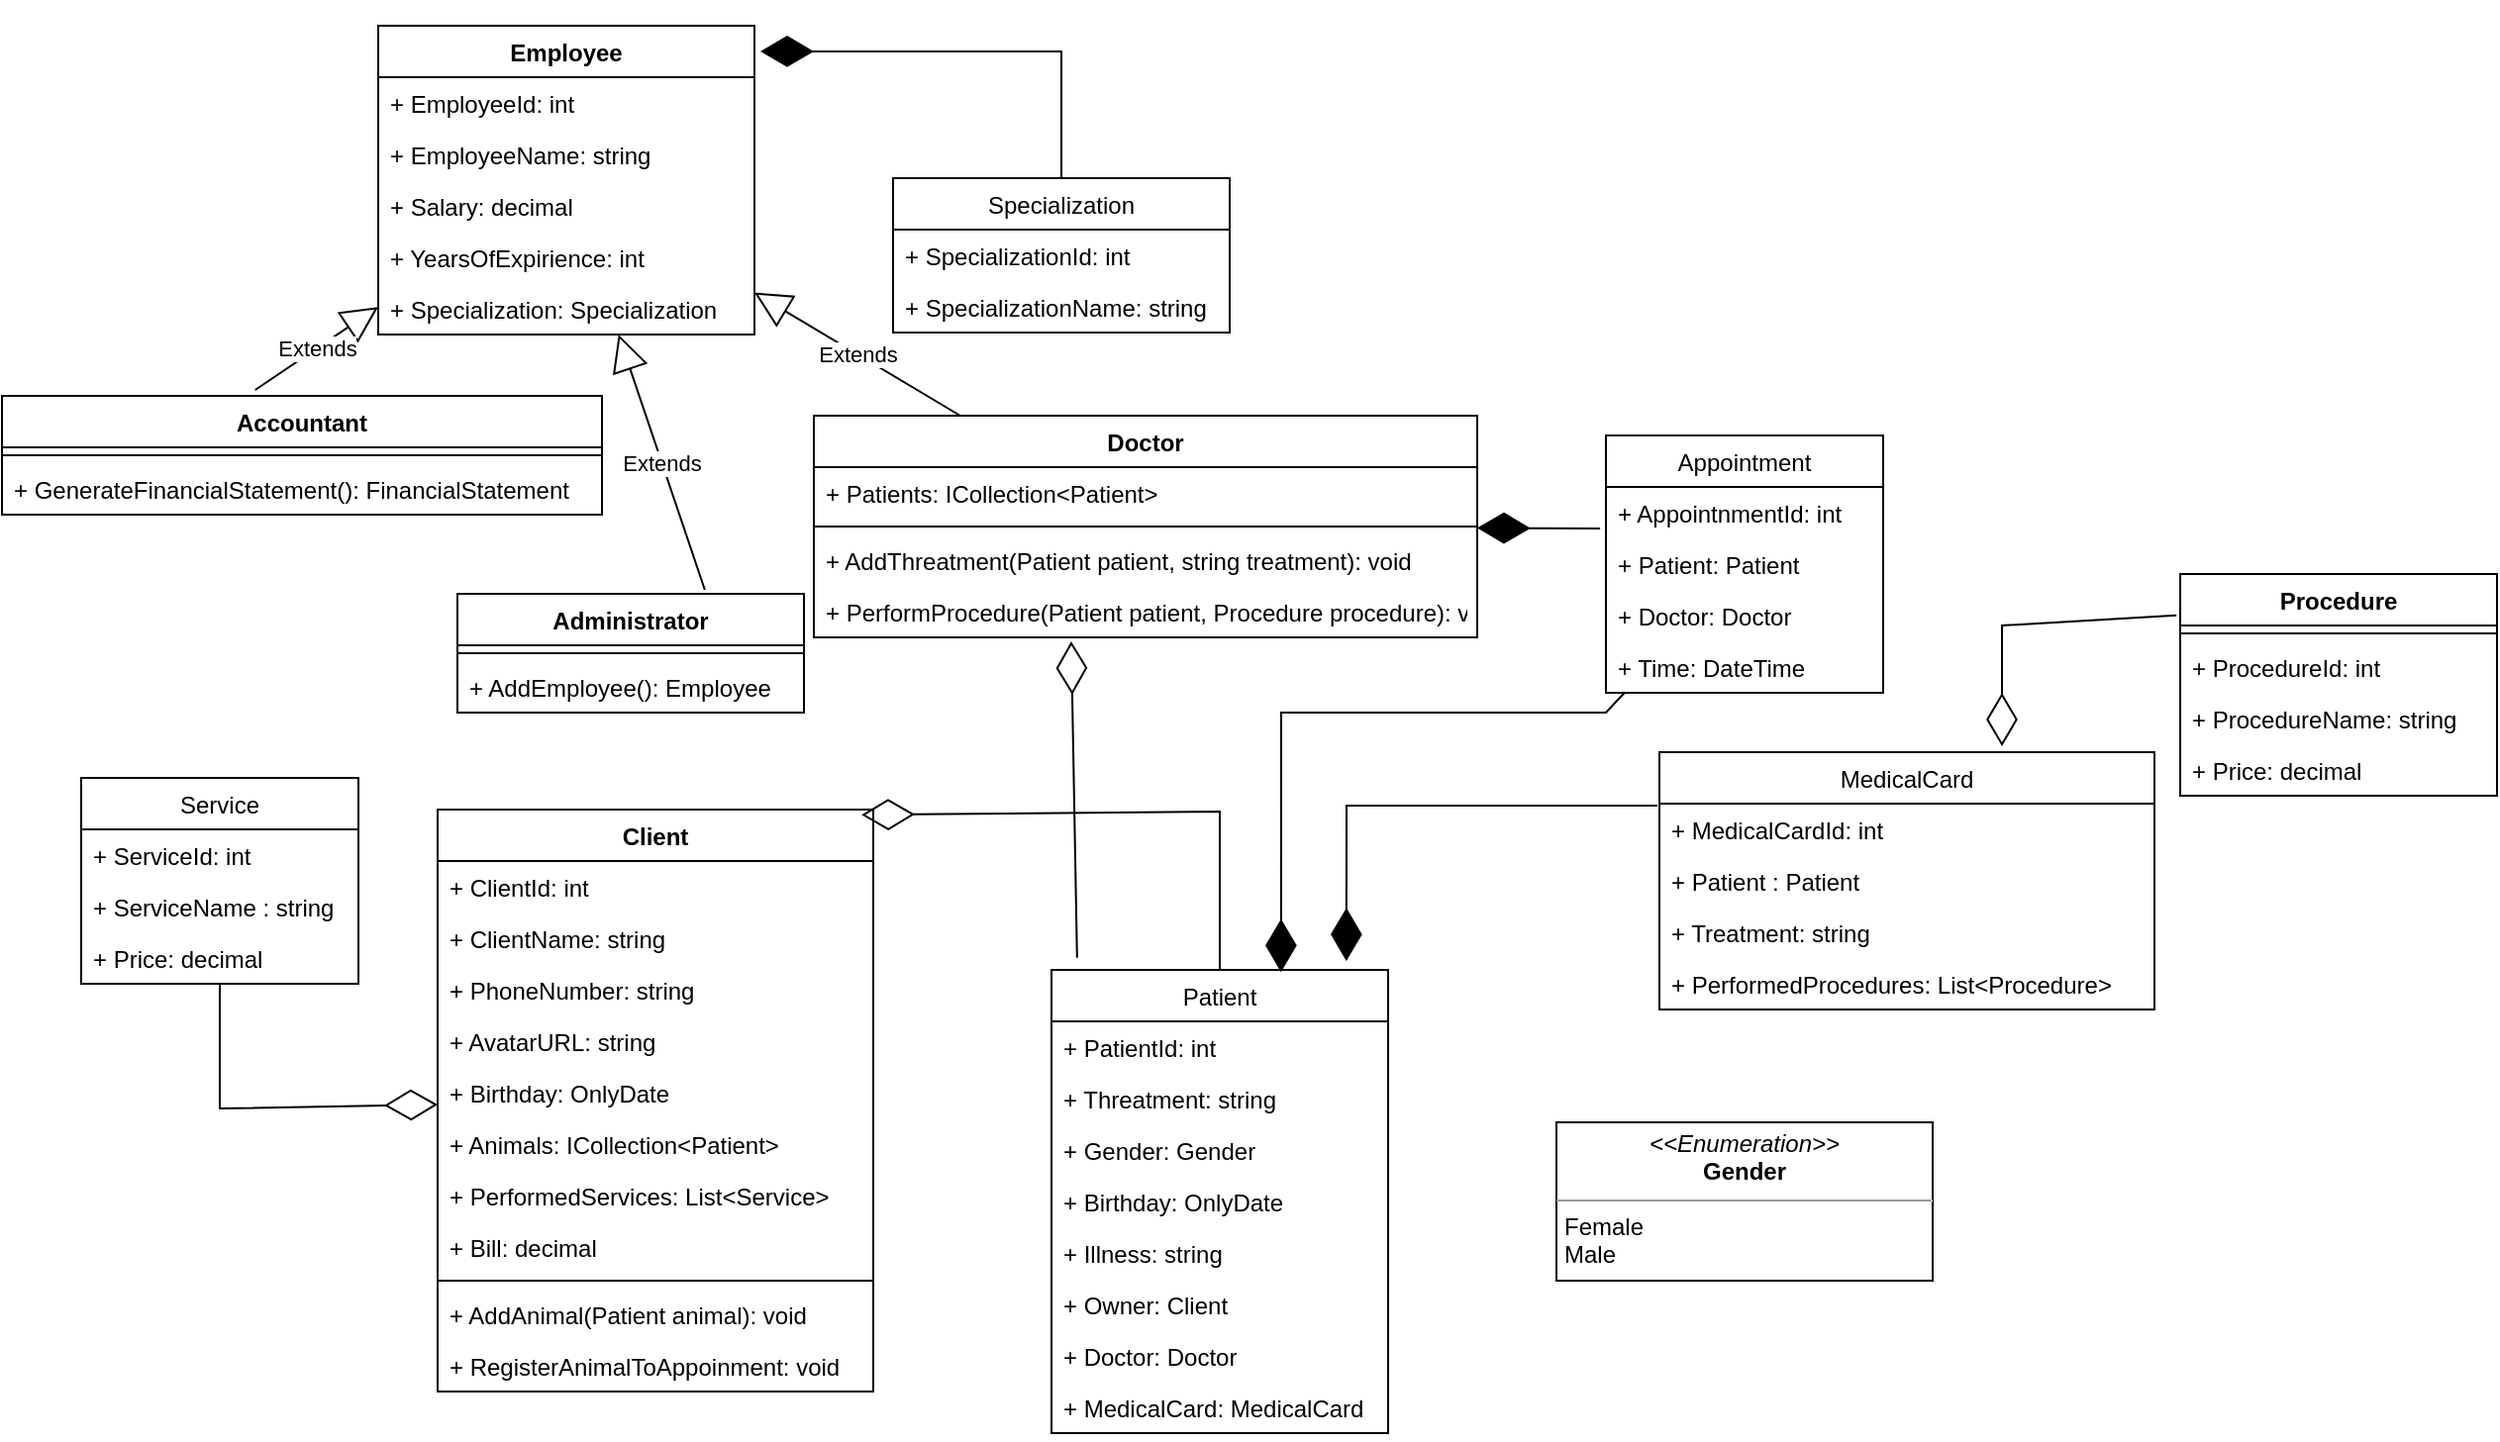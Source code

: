 <mxfile version="17.5.0" type="github">
  <diagram id="C5RBs43oDa-KdzZeNtuy" name="Page-1">
    <mxGraphModel dx="700" dy="750" grid="1" gridSize="10" guides="1" tooltips="1" connect="1" arrows="1" fold="1" page="1" pageScale="1" pageWidth="827" pageHeight="1169" math="0" shadow="0">
      <root>
        <mxCell id="WIyWlLk6GJQsqaUBKTNV-0" />
        <mxCell id="WIyWlLk6GJQsqaUBKTNV-1" parent="WIyWlLk6GJQsqaUBKTNV-0" />
        <mxCell id="lm8ge1VHDItHmB9mY-PY-0" value="Client&#xa;" style="swimlane;fontStyle=1;align=center;verticalAlign=top;childLayout=stackLayout;horizontal=1;startSize=26;horizontalStack=0;resizeParent=1;resizeParentMax=0;resizeLast=0;collapsible=1;marginBottom=0;" parent="WIyWlLk6GJQsqaUBKTNV-1" vertex="1">
          <mxGeometry x="220" y="409" width="220" height="294" as="geometry" />
        </mxCell>
        <mxCell id="lm8ge1VHDItHmB9mY-PY-1" value="+ ClientId: int" style="text;strokeColor=none;fillColor=none;align=left;verticalAlign=top;spacingLeft=4;spacingRight=4;overflow=hidden;rotatable=0;points=[[0,0.5],[1,0.5]];portConstraint=eastwest;" parent="lm8ge1VHDItHmB9mY-PY-0" vertex="1">
          <mxGeometry y="26" width="220" height="26" as="geometry" />
        </mxCell>
        <mxCell id="lm8ge1VHDItHmB9mY-PY-4" value="+ ClientName: string" style="text;strokeColor=none;fillColor=none;align=left;verticalAlign=top;spacingLeft=4;spacingRight=4;overflow=hidden;rotatable=0;points=[[0,0.5],[1,0.5]];portConstraint=eastwest;" parent="lm8ge1VHDItHmB9mY-PY-0" vertex="1">
          <mxGeometry y="52" width="220" height="26" as="geometry" />
        </mxCell>
        <mxCell id="lm8ge1VHDItHmB9mY-PY-6" value="+ PhoneNumber: string" style="text;strokeColor=none;fillColor=none;align=left;verticalAlign=top;spacingLeft=4;spacingRight=4;overflow=hidden;rotatable=0;points=[[0,0.5],[1,0.5]];portConstraint=eastwest;" parent="lm8ge1VHDItHmB9mY-PY-0" vertex="1">
          <mxGeometry y="78" width="220" height="26" as="geometry" />
        </mxCell>
        <mxCell id="nz0zVKKxODUwg2-x6Mbj-21" value="+ AvatarURL: string" style="text;strokeColor=none;fillColor=none;align=left;verticalAlign=top;spacingLeft=4;spacingRight=4;overflow=hidden;rotatable=0;points=[[0,0.5],[1,0.5]];portConstraint=eastwest;" parent="lm8ge1VHDItHmB9mY-PY-0" vertex="1">
          <mxGeometry y="104" width="220" height="26" as="geometry" />
        </mxCell>
        <mxCell id="nz0zVKKxODUwg2-x6Mbj-22" value="+ Birthday: OnlyDate" style="text;strokeColor=none;fillColor=none;align=left;verticalAlign=top;spacingLeft=4;spacingRight=4;overflow=hidden;rotatable=0;points=[[0,0.5],[1,0.5]];portConstraint=eastwest;" parent="lm8ge1VHDItHmB9mY-PY-0" vertex="1">
          <mxGeometry y="130" width="220" height="26" as="geometry" />
        </mxCell>
        <mxCell id="lm8ge1VHDItHmB9mY-PY-7" value="+ Animals: ICollection&lt;Patient&gt;" style="text;strokeColor=none;fillColor=none;align=left;verticalAlign=top;spacingLeft=4;spacingRight=4;overflow=hidden;rotatable=0;points=[[0,0.5],[1,0.5]];portConstraint=eastwest;" parent="lm8ge1VHDItHmB9mY-PY-0" vertex="1">
          <mxGeometry y="156" width="220" height="26" as="geometry" />
        </mxCell>
        <mxCell id="nz0zVKKxODUwg2-x6Mbj-25" value="+ PerformedServices: List&lt;Service&gt;" style="text;strokeColor=none;fillColor=none;align=left;verticalAlign=top;spacingLeft=4;spacingRight=4;overflow=hidden;rotatable=0;points=[[0,0.5],[1,0.5]];portConstraint=eastwest;" parent="lm8ge1VHDItHmB9mY-PY-0" vertex="1">
          <mxGeometry y="182" width="220" height="26" as="geometry" />
        </mxCell>
        <mxCell id="lm8ge1VHDItHmB9mY-PY-5" value="+ Bill: decimal" style="text;strokeColor=none;fillColor=none;align=left;verticalAlign=top;spacingLeft=4;spacingRight=4;overflow=hidden;rotatable=0;points=[[0,0.5],[1,0.5]];portConstraint=eastwest;" parent="lm8ge1VHDItHmB9mY-PY-0" vertex="1">
          <mxGeometry y="208" width="220" height="26" as="geometry" />
        </mxCell>
        <mxCell id="lm8ge1VHDItHmB9mY-PY-2" value="" style="line;strokeWidth=1;fillColor=none;align=left;verticalAlign=middle;spacingTop=-1;spacingLeft=3;spacingRight=3;rotatable=0;labelPosition=right;points=[];portConstraint=eastwest;" parent="lm8ge1VHDItHmB9mY-PY-0" vertex="1">
          <mxGeometry y="234" width="220" height="8" as="geometry" />
        </mxCell>
        <mxCell id="lm8ge1VHDItHmB9mY-PY-3" value="+ AddAnimal(Patient animal): void" style="text;strokeColor=none;fillColor=none;align=left;verticalAlign=top;spacingLeft=4;spacingRight=4;overflow=hidden;rotatable=0;points=[[0,0.5],[1,0.5]];portConstraint=eastwest;" parent="lm8ge1VHDItHmB9mY-PY-0" vertex="1">
          <mxGeometry y="242" width="220" height="26" as="geometry" />
        </mxCell>
        <mxCell id="lm8ge1VHDItHmB9mY-PY-18" value="+ RegisterAnimalToAppoinment: void&#xa;" style="text;strokeColor=none;fillColor=none;align=left;verticalAlign=top;spacingLeft=4;spacingRight=4;overflow=hidden;rotatable=0;points=[[0,0.5],[1,0.5]];portConstraint=eastwest;" parent="lm8ge1VHDItHmB9mY-PY-0" vertex="1">
          <mxGeometry y="268" width="220" height="26" as="geometry" />
        </mxCell>
        <mxCell id="lm8ge1VHDItHmB9mY-PY-19" value="Patient" style="swimlane;fontStyle=0;childLayout=stackLayout;horizontal=1;startSize=26;fillColor=none;horizontalStack=0;resizeParent=1;resizeParentMax=0;resizeLast=0;collapsible=1;marginBottom=0;" parent="WIyWlLk6GJQsqaUBKTNV-1" vertex="1">
          <mxGeometry x="530" y="490" width="170" height="234" as="geometry" />
        </mxCell>
        <mxCell id="lm8ge1VHDItHmB9mY-PY-20" value="+ PatientId: int" style="text;strokeColor=none;fillColor=none;align=left;verticalAlign=top;spacingLeft=4;spacingRight=4;overflow=hidden;rotatable=0;points=[[0,0.5],[1,0.5]];portConstraint=eastwest;" parent="lm8ge1VHDItHmB9mY-PY-19" vertex="1">
          <mxGeometry y="26" width="170" height="26" as="geometry" />
        </mxCell>
        <mxCell id="lm8ge1VHDItHmB9mY-PY-21" value="+ Threatment: string" style="text;strokeColor=none;fillColor=none;align=left;verticalAlign=top;spacingLeft=4;spacingRight=4;overflow=hidden;rotatable=0;points=[[0,0.5],[1,0.5]];portConstraint=eastwest;" parent="lm8ge1VHDItHmB9mY-PY-19" vertex="1">
          <mxGeometry y="52" width="170" height="26" as="geometry" />
        </mxCell>
        <mxCell id="nz0zVKKxODUwg2-x6Mbj-13" value="+ Gender: Gender" style="text;strokeColor=none;fillColor=none;align=left;verticalAlign=top;spacingLeft=4;spacingRight=4;overflow=hidden;rotatable=0;points=[[0,0.5],[1,0.5]];portConstraint=eastwest;" parent="lm8ge1VHDItHmB9mY-PY-19" vertex="1">
          <mxGeometry y="78" width="170" height="26" as="geometry" />
        </mxCell>
        <mxCell id="nz0zVKKxODUwg2-x6Mbj-24" value="+ Birthday: OnlyDate" style="text;strokeColor=none;fillColor=none;align=left;verticalAlign=top;spacingLeft=4;spacingRight=4;overflow=hidden;rotatable=0;points=[[0,0.5],[1,0.5]];portConstraint=eastwest;" parent="lm8ge1VHDItHmB9mY-PY-19" vertex="1">
          <mxGeometry y="104" width="170" height="26" as="geometry" />
        </mxCell>
        <mxCell id="nz0zVKKxODUwg2-x6Mbj-12" value="+ Illness: string" style="text;strokeColor=none;fillColor=none;align=left;verticalAlign=top;spacingLeft=4;spacingRight=4;overflow=hidden;rotatable=0;points=[[0,0.5],[1,0.5]];portConstraint=eastwest;" parent="lm8ge1VHDItHmB9mY-PY-19" vertex="1">
          <mxGeometry y="130" width="170" height="26" as="geometry" />
        </mxCell>
        <mxCell id="lm8ge1VHDItHmB9mY-PY-22" value="+ Owner: Client" style="text;strokeColor=none;fillColor=none;align=left;verticalAlign=top;spacingLeft=4;spacingRight=4;overflow=hidden;rotatable=0;points=[[0,0.5],[1,0.5]];portConstraint=eastwest;" parent="lm8ge1VHDItHmB9mY-PY-19" vertex="1">
          <mxGeometry y="156" width="170" height="26" as="geometry" />
        </mxCell>
        <mxCell id="lm8ge1VHDItHmB9mY-PY-23" value="+ Doctor: Doctor" style="text;strokeColor=none;fillColor=none;align=left;verticalAlign=top;spacingLeft=4;spacingRight=4;overflow=hidden;rotatable=0;points=[[0,0.5],[1,0.5]];portConstraint=eastwest;" parent="lm8ge1VHDItHmB9mY-PY-19" vertex="1">
          <mxGeometry y="182" width="170" height="26" as="geometry" />
        </mxCell>
        <mxCell id="lm8ge1VHDItHmB9mY-PY-24" value="+ MedicalCard: MedicalCard" style="text;strokeColor=none;fillColor=none;align=left;verticalAlign=top;spacingLeft=4;spacingRight=4;overflow=hidden;rotatable=0;points=[[0,0.5],[1,0.5]];portConstraint=eastwest;" parent="lm8ge1VHDItHmB9mY-PY-19" vertex="1">
          <mxGeometry y="208" width="170" height="26" as="geometry" />
        </mxCell>
        <mxCell id="lm8ge1VHDItHmB9mY-PY-44" value="Specialization" style="swimlane;fontStyle=0;childLayout=stackLayout;horizontal=1;startSize=26;fillColor=none;horizontalStack=0;resizeParent=1;resizeParentMax=0;resizeLast=0;collapsible=1;marginBottom=0;" parent="WIyWlLk6GJQsqaUBKTNV-1" vertex="1">
          <mxGeometry x="450" y="90" width="170" height="78" as="geometry" />
        </mxCell>
        <mxCell id="lm8ge1VHDItHmB9mY-PY-45" value="+ SpecializationId: int" style="text;strokeColor=none;fillColor=none;align=left;verticalAlign=top;spacingLeft=4;spacingRight=4;overflow=hidden;rotatable=0;points=[[0,0.5],[1,0.5]];portConstraint=eastwest;" parent="lm8ge1VHDItHmB9mY-PY-44" vertex="1">
          <mxGeometry y="26" width="170" height="26" as="geometry" />
        </mxCell>
        <mxCell id="lm8ge1VHDItHmB9mY-PY-46" value="+ SpecializationName: string" style="text;strokeColor=none;fillColor=none;align=left;verticalAlign=top;spacingLeft=4;spacingRight=4;overflow=hidden;rotatable=0;points=[[0,0.5],[1,0.5]];portConstraint=eastwest;" parent="lm8ge1VHDItHmB9mY-PY-44" vertex="1">
          <mxGeometry y="52" width="170" height="26" as="geometry" />
        </mxCell>
        <mxCell id="9VfEkPqJUFkBzNfXaQKj-8" value="Employee" style="swimlane;fontStyle=1;align=center;verticalAlign=top;childLayout=stackLayout;horizontal=1;startSize=26;horizontalStack=0;resizeParent=1;resizeParentMax=0;resizeLast=0;collapsible=1;marginBottom=0;" parent="WIyWlLk6GJQsqaUBKTNV-1" vertex="1">
          <mxGeometry x="190" y="13" width="190" height="156" as="geometry" />
        </mxCell>
        <mxCell id="9VfEkPqJUFkBzNfXaQKj-9" value="+ EmployeeId: int" style="text;strokeColor=none;fillColor=none;align=left;verticalAlign=top;spacingLeft=4;spacingRight=4;overflow=hidden;rotatable=0;points=[[0,0.5],[1,0.5]];portConstraint=eastwest;" parent="9VfEkPqJUFkBzNfXaQKj-8" vertex="1">
          <mxGeometry y="26" width="190" height="26" as="geometry" />
        </mxCell>
        <mxCell id="9VfEkPqJUFkBzNfXaQKj-6" value="+ EmployeeName: string" style="text;strokeColor=none;fillColor=none;align=left;verticalAlign=top;spacingLeft=4;spacingRight=4;overflow=hidden;rotatable=0;points=[[0,0.5],[1,0.5]];portConstraint=eastwest;" parent="9VfEkPqJUFkBzNfXaQKj-8" vertex="1">
          <mxGeometry y="52" width="190" height="26" as="geometry" />
        </mxCell>
        <mxCell id="9VfEkPqJUFkBzNfXaQKj-7" value="+ Salary: decimal" style="text;strokeColor=none;fillColor=none;align=left;verticalAlign=top;spacingLeft=4;spacingRight=4;overflow=hidden;rotatable=0;points=[[0,0.5],[1,0.5]];portConstraint=eastwest;" parent="9VfEkPqJUFkBzNfXaQKj-8" vertex="1">
          <mxGeometry y="78" width="190" height="26" as="geometry" />
        </mxCell>
        <mxCell id="9VfEkPqJUFkBzNfXaQKj-5" value="+ YearsOfExpirience: int" style="text;strokeColor=none;fillColor=none;align=left;verticalAlign=top;spacingLeft=4;spacingRight=4;overflow=hidden;rotatable=0;points=[[0,0.5],[1,0.5]];portConstraint=eastwest;" parent="9VfEkPqJUFkBzNfXaQKj-8" vertex="1">
          <mxGeometry y="104" width="190" height="26" as="geometry" />
        </mxCell>
        <mxCell id="9VfEkPqJUFkBzNfXaQKj-4" value="+ Specialization: Specialization" style="text;strokeColor=none;fillColor=none;align=left;verticalAlign=top;spacingLeft=4;spacingRight=4;overflow=hidden;rotatable=0;points=[[0,0.5],[1,0.5]];portConstraint=eastwest;" parent="9VfEkPqJUFkBzNfXaQKj-8" vertex="1">
          <mxGeometry y="130" width="190" height="26" as="geometry" />
        </mxCell>
        <mxCell id="9VfEkPqJUFkBzNfXaQKj-20" value="Doctor" style="swimlane;fontStyle=1;align=center;verticalAlign=top;childLayout=stackLayout;horizontal=1;startSize=26;horizontalStack=0;resizeParent=1;resizeParentMax=0;resizeLast=0;collapsible=1;marginBottom=0;" parent="WIyWlLk6GJQsqaUBKTNV-1" vertex="1">
          <mxGeometry x="410" y="210" width="335" height="112" as="geometry" />
        </mxCell>
        <mxCell id="9VfEkPqJUFkBzNfXaQKj-21" value="+ Patients: ICollection&lt;Patient&gt;" style="text;strokeColor=none;fillColor=none;align=left;verticalAlign=top;spacingLeft=4;spacingRight=4;overflow=hidden;rotatable=0;points=[[0,0.5],[1,0.5]];portConstraint=eastwest;" parent="9VfEkPqJUFkBzNfXaQKj-20" vertex="1">
          <mxGeometry y="26" width="335" height="26" as="geometry" />
        </mxCell>
        <mxCell id="9VfEkPqJUFkBzNfXaQKj-22" value="" style="line;strokeWidth=1;fillColor=none;align=left;verticalAlign=middle;spacingTop=-1;spacingLeft=3;spacingRight=3;rotatable=0;labelPosition=right;points=[];portConstraint=eastwest;" parent="9VfEkPqJUFkBzNfXaQKj-20" vertex="1">
          <mxGeometry y="52" width="335" height="8" as="geometry" />
        </mxCell>
        <mxCell id="9VfEkPqJUFkBzNfXaQKj-23" value="+ AddThreatment(Patient patient, string treatment): void" style="text;strokeColor=none;fillColor=none;align=left;verticalAlign=top;spacingLeft=4;spacingRight=4;overflow=hidden;rotatable=0;points=[[0,0.5],[1,0.5]];portConstraint=eastwest;" parent="9VfEkPqJUFkBzNfXaQKj-20" vertex="1">
          <mxGeometry y="60" width="335" height="26" as="geometry" />
        </mxCell>
        <mxCell id="9VfEkPqJUFkBzNfXaQKj-24" value="+ PerformProcedure(Patient patient, Procedure procedure): void" style="text;strokeColor=none;fillColor=none;align=left;verticalAlign=top;spacingLeft=4;spacingRight=4;overflow=hidden;rotatable=0;points=[[0,0.5],[1,0.5]];portConstraint=eastwest;" parent="9VfEkPqJUFkBzNfXaQKj-20" vertex="1">
          <mxGeometry y="86" width="335" height="26" as="geometry" />
        </mxCell>
        <mxCell id="9VfEkPqJUFkBzNfXaQKj-25" value="Extends" style="endArrow=block;endSize=16;endFill=0;html=1;rounded=0;" parent="WIyWlLk6GJQsqaUBKTNV-1" source="9VfEkPqJUFkBzNfXaQKj-20" target="9VfEkPqJUFkBzNfXaQKj-8" edge="1">
          <mxGeometry width="160" relative="1" as="geometry">
            <mxPoint x="280" y="390" as="sourcePoint" />
            <mxPoint x="440" y="390" as="targetPoint" />
          </mxGeometry>
        </mxCell>
        <mxCell id="UxnTw-oKBSETHpqTbYGs-5" value="MedicalCard" style="swimlane;fontStyle=0;childLayout=stackLayout;horizontal=1;startSize=26;fillColor=none;horizontalStack=0;resizeParent=1;resizeParentMax=0;resizeLast=0;collapsible=1;marginBottom=0;" parent="WIyWlLk6GJQsqaUBKTNV-1" vertex="1">
          <mxGeometry x="837" y="380" width="250" height="130" as="geometry" />
        </mxCell>
        <mxCell id="UxnTw-oKBSETHpqTbYGs-6" value="+ MedicalCardId: int" style="text;strokeColor=none;fillColor=none;align=left;verticalAlign=top;spacingLeft=4;spacingRight=4;overflow=hidden;rotatable=0;points=[[0,0.5],[1,0.5]];portConstraint=eastwest;" parent="UxnTw-oKBSETHpqTbYGs-5" vertex="1">
          <mxGeometry y="26" width="250" height="26" as="geometry" />
        </mxCell>
        <mxCell id="UxnTw-oKBSETHpqTbYGs-7" value="+ Patient : Patient" style="text;strokeColor=none;fillColor=none;align=left;verticalAlign=top;spacingLeft=4;spacingRight=4;overflow=hidden;rotatable=0;points=[[0,0.5],[1,0.5]];portConstraint=eastwest;" parent="UxnTw-oKBSETHpqTbYGs-5" vertex="1">
          <mxGeometry y="52" width="250" height="26" as="geometry" />
        </mxCell>
        <mxCell id="UxnTw-oKBSETHpqTbYGs-13" value="+ Treatment: string" style="text;strokeColor=none;fillColor=none;align=left;verticalAlign=top;spacingLeft=4;spacingRight=4;overflow=hidden;rotatable=0;points=[[0,0.5],[1,0.5]];portConstraint=eastwest;" parent="UxnTw-oKBSETHpqTbYGs-5" vertex="1">
          <mxGeometry y="78" width="250" height="26" as="geometry" />
        </mxCell>
        <mxCell id="UxnTw-oKBSETHpqTbYGs-8" value="+ PerformedProcedures: List&lt;Procedure&gt;" style="text;strokeColor=none;fillColor=none;align=left;verticalAlign=top;spacingLeft=4;spacingRight=4;overflow=hidden;rotatable=0;points=[[0,0.5],[1,0.5]];portConstraint=eastwest;" parent="UxnTw-oKBSETHpqTbYGs-5" vertex="1">
          <mxGeometry y="104" width="250" height="26" as="geometry" />
        </mxCell>
        <mxCell id="UxnTw-oKBSETHpqTbYGs-9" value="Procedure" style="swimlane;fontStyle=1;align=center;verticalAlign=top;childLayout=stackLayout;horizontal=1;startSize=26;horizontalStack=0;resizeParent=1;resizeParentMax=0;resizeLast=0;collapsible=1;marginBottom=0;" parent="WIyWlLk6GJQsqaUBKTNV-1" vertex="1">
          <mxGeometry x="1100" y="290" width="160" height="112" as="geometry" />
        </mxCell>
        <mxCell id="UxnTw-oKBSETHpqTbYGs-11" value="" style="line;strokeWidth=1;fillColor=none;align=left;verticalAlign=middle;spacingTop=-1;spacingLeft=3;spacingRight=3;rotatable=0;labelPosition=right;points=[];portConstraint=eastwest;" parent="UxnTw-oKBSETHpqTbYGs-9" vertex="1">
          <mxGeometry y="26" width="160" height="8" as="geometry" />
        </mxCell>
        <mxCell id="UxnTw-oKBSETHpqTbYGs-10" value="+ ProcedureId: int" style="text;strokeColor=none;fillColor=none;align=left;verticalAlign=top;spacingLeft=4;spacingRight=4;overflow=hidden;rotatable=0;points=[[0,0.5],[1,0.5]];portConstraint=eastwest;" parent="UxnTw-oKBSETHpqTbYGs-9" vertex="1">
          <mxGeometry y="34" width="160" height="26" as="geometry" />
        </mxCell>
        <mxCell id="UxnTw-oKBSETHpqTbYGs-12" value="+ ProcedureName: string" style="text;strokeColor=none;fillColor=none;align=left;verticalAlign=top;spacingLeft=4;spacingRight=4;overflow=hidden;rotatable=0;points=[[0,0.5],[1,0.5]];portConstraint=eastwest;" parent="UxnTw-oKBSETHpqTbYGs-9" vertex="1">
          <mxGeometry y="60" width="160" height="26" as="geometry" />
        </mxCell>
        <mxCell id="nz0zVKKxODUwg2-x6Mbj-32" value="+ Price: decimal" style="text;strokeColor=none;fillColor=none;align=left;verticalAlign=top;spacingLeft=4;spacingRight=4;overflow=hidden;rotatable=0;points=[[0,0.5],[1,0.5]];portConstraint=eastwest;" parent="UxnTw-oKBSETHpqTbYGs-9" vertex="1">
          <mxGeometry y="86" width="160" height="26" as="geometry" />
        </mxCell>
        <mxCell id="UxnTw-oKBSETHpqTbYGs-20" value="Appointment" style="swimlane;fontStyle=0;childLayout=stackLayout;horizontal=1;startSize=26;fillColor=none;horizontalStack=0;resizeParent=1;resizeParentMax=0;resizeLast=0;collapsible=1;marginBottom=0;" parent="WIyWlLk6GJQsqaUBKTNV-1" vertex="1">
          <mxGeometry x="810" y="220" width="140" height="130" as="geometry" />
        </mxCell>
        <mxCell id="UxnTw-oKBSETHpqTbYGs-21" value="+ AppointnmentId: int" style="text;strokeColor=none;fillColor=none;align=left;verticalAlign=top;spacingLeft=4;spacingRight=4;overflow=hidden;rotatable=0;points=[[0,0.5],[1,0.5]];portConstraint=eastwest;" parent="UxnTw-oKBSETHpqTbYGs-20" vertex="1">
          <mxGeometry y="26" width="140" height="26" as="geometry" />
        </mxCell>
        <mxCell id="UxnTw-oKBSETHpqTbYGs-22" value="+ Patient: Patient" style="text;strokeColor=none;fillColor=none;align=left;verticalAlign=top;spacingLeft=4;spacingRight=4;overflow=hidden;rotatable=0;points=[[0,0.5],[1,0.5]];portConstraint=eastwest;" parent="UxnTw-oKBSETHpqTbYGs-20" vertex="1">
          <mxGeometry y="52" width="140" height="26" as="geometry" />
        </mxCell>
        <mxCell id="UxnTw-oKBSETHpqTbYGs-23" value="+ Doctor: Doctor" style="text;strokeColor=none;fillColor=none;align=left;verticalAlign=top;spacingLeft=4;spacingRight=4;overflow=hidden;rotatable=0;points=[[0,0.5],[1,0.5]];portConstraint=eastwest;" parent="UxnTw-oKBSETHpqTbYGs-20" vertex="1">
          <mxGeometry y="78" width="140" height="26" as="geometry" />
        </mxCell>
        <mxCell id="UxnTw-oKBSETHpqTbYGs-24" value="+ Time: DateTime" style="text;strokeColor=none;fillColor=none;align=left;verticalAlign=top;spacingLeft=4;spacingRight=4;overflow=hidden;rotatable=0;points=[[0,0.5],[1,0.5]];portConstraint=eastwest;" parent="UxnTw-oKBSETHpqTbYGs-20" vertex="1">
          <mxGeometry y="104" width="140" height="26" as="geometry" />
        </mxCell>
        <mxCell id="b4EsIEXEqR1omG-ZEP9W-1" value="" style="endArrow=diamondThin;endFill=1;endSize=24;html=1;rounded=0;entryX=0.876;entryY=-0.019;entryDx=0;entryDy=0;entryPerimeter=0;exitX=-0.004;exitY=0.038;exitDx=0;exitDy=0;exitPerimeter=0;" parent="WIyWlLk6GJQsqaUBKTNV-1" source="UxnTw-oKBSETHpqTbYGs-6" target="lm8ge1VHDItHmB9mY-PY-19" edge="1">
          <mxGeometry width="160" relative="1" as="geometry">
            <mxPoint x="590" y="620" as="sourcePoint" />
            <mxPoint x="750" y="620" as="targetPoint" />
            <Array as="points">
              <mxPoint x="679" y="407" />
            </Array>
          </mxGeometry>
        </mxCell>
        <mxCell id="b4EsIEXEqR1omG-ZEP9W-3" value="" style="endArrow=diamondThin;endFill=0;endSize=24;html=1;rounded=0;entryX=0.973;entryY=0.009;entryDx=0;entryDy=0;entryPerimeter=0;exitX=0.5;exitY=0;exitDx=0;exitDy=0;" parent="WIyWlLk6GJQsqaUBKTNV-1" source="lm8ge1VHDItHmB9mY-PY-19" target="lm8ge1VHDItHmB9mY-PY-0" edge="1">
          <mxGeometry width="160" relative="1" as="geometry">
            <mxPoint x="515" y="460" as="sourcePoint" />
            <mxPoint x="400" y="650" as="targetPoint" />
            <Array as="points">
              <mxPoint x="615" y="410" />
            </Array>
          </mxGeometry>
        </mxCell>
        <mxCell id="b4EsIEXEqR1omG-ZEP9W-4" value="" style="endArrow=diamondThin;endFill=0;endSize=24;html=1;rounded=0;entryX=0.388;entryY=1.077;entryDx=0;entryDy=0;entryPerimeter=0;exitX=0.076;exitY=-0.026;exitDx=0;exitDy=0;exitPerimeter=0;" parent="WIyWlLk6GJQsqaUBKTNV-1" source="lm8ge1VHDItHmB9mY-PY-19" target="9VfEkPqJUFkBzNfXaQKj-24" edge="1">
          <mxGeometry width="160" relative="1" as="geometry">
            <mxPoint x="540" y="490" as="sourcePoint" />
            <mxPoint x="440" y="340" as="targetPoint" />
          </mxGeometry>
        </mxCell>
        <mxCell id="b4EsIEXEqR1omG-ZEP9W-5" value="" style="endArrow=diamondThin;endFill=0;endSize=24;html=1;rounded=0;exitX=-0.012;exitY=0.186;exitDx=0;exitDy=0;exitPerimeter=0;entryX=0.692;entryY=-0.023;entryDx=0;entryDy=0;entryPerimeter=0;" parent="WIyWlLk6GJQsqaUBKTNV-1" source="UxnTw-oKBSETHpqTbYGs-9" target="UxnTw-oKBSETHpqTbYGs-5" edge="1">
          <mxGeometry width="160" relative="1" as="geometry">
            <mxPoint x="1220" y="340" as="sourcePoint" />
            <mxPoint x="1015" y="380" as="targetPoint" />
            <Array as="points">
              <mxPoint x="1010" y="316" />
            </Array>
          </mxGeometry>
        </mxCell>
        <mxCell id="nz0zVKKxODUwg2-x6Mbj-1" value="" style="endArrow=diamondThin;endFill=1;endSize=24;html=1;rounded=0;entryX=1.016;entryY=0.083;entryDx=0;entryDy=0;entryPerimeter=0;exitX=0.5;exitY=0;exitDx=0;exitDy=0;" parent="WIyWlLk6GJQsqaUBKTNV-1" source="lm8ge1VHDItHmB9mY-PY-44" target="9VfEkPqJUFkBzNfXaQKj-8" edge="1">
          <mxGeometry width="160" relative="1" as="geometry">
            <mxPoint x="520" y="26" as="sourcePoint" />
            <mxPoint x="200" y="270" as="targetPoint" />
            <Array as="points">
              <mxPoint x="535" y="26" />
            </Array>
          </mxGeometry>
        </mxCell>
        <mxCell id="nz0zVKKxODUwg2-x6Mbj-2" value="Accountant " style="swimlane;fontStyle=1;align=center;verticalAlign=top;childLayout=stackLayout;horizontal=1;startSize=26;horizontalStack=0;resizeParent=1;resizeParentMax=0;resizeLast=0;collapsible=1;marginBottom=0;" parent="WIyWlLk6GJQsqaUBKTNV-1" vertex="1">
          <mxGeometry y="200" width="303" height="60" as="geometry" />
        </mxCell>
        <mxCell id="nz0zVKKxODUwg2-x6Mbj-4" value="" style="line;strokeWidth=1;fillColor=none;align=left;verticalAlign=middle;spacingTop=-1;spacingLeft=3;spacingRight=3;rotatable=0;labelPosition=right;points=[];portConstraint=eastwest;" parent="nz0zVKKxODUwg2-x6Mbj-2" vertex="1">
          <mxGeometry y="26" width="303" height="8" as="geometry" />
        </mxCell>
        <mxCell id="nz0zVKKxODUwg2-x6Mbj-5" value="+ GenerateFinancialStatement(): FinancialStatement" style="text;strokeColor=none;fillColor=none;align=left;verticalAlign=top;spacingLeft=4;spacingRight=4;overflow=hidden;rotatable=0;points=[[0,0.5],[1,0.5]];portConstraint=eastwest;" parent="nz0zVKKxODUwg2-x6Mbj-2" vertex="1">
          <mxGeometry y="34" width="303" height="26" as="geometry" />
        </mxCell>
        <mxCell id="nz0zVKKxODUwg2-x6Mbj-6" value="Extends" style="endArrow=block;endSize=16;endFill=0;html=1;rounded=0;exitX=0.422;exitY=-0.05;exitDx=0;exitDy=0;exitPerimeter=0;" parent="WIyWlLk6GJQsqaUBKTNV-1" source="nz0zVKKxODUwg2-x6Mbj-2" target="9VfEkPqJUFkBzNfXaQKj-8" edge="1">
          <mxGeometry width="160" relative="1" as="geometry">
            <mxPoint x="10" y="169" as="sourcePoint" />
            <mxPoint x="170" y="169" as="targetPoint" />
          </mxGeometry>
        </mxCell>
        <mxCell id="nz0zVKKxODUwg2-x6Mbj-8" value="Administrator " style="swimlane;fontStyle=1;align=center;verticalAlign=top;childLayout=stackLayout;horizontal=1;startSize=26;horizontalStack=0;resizeParent=1;resizeParentMax=0;resizeLast=0;collapsible=1;marginBottom=0;" parent="WIyWlLk6GJQsqaUBKTNV-1" vertex="1">
          <mxGeometry x="230" y="300" width="175" height="60" as="geometry" />
        </mxCell>
        <mxCell id="nz0zVKKxODUwg2-x6Mbj-10" value="" style="line;strokeWidth=1;fillColor=none;align=left;verticalAlign=middle;spacingTop=-1;spacingLeft=3;spacingRight=3;rotatable=0;labelPosition=right;points=[];portConstraint=eastwest;" parent="nz0zVKKxODUwg2-x6Mbj-8" vertex="1">
          <mxGeometry y="26" width="175" height="8" as="geometry" />
        </mxCell>
        <mxCell id="nz0zVKKxODUwg2-x6Mbj-11" value="+ AddEmployee(): Employee" style="text;strokeColor=none;fillColor=none;align=left;verticalAlign=top;spacingLeft=4;spacingRight=4;overflow=hidden;rotatable=0;points=[[0,0.5],[1,0.5]];portConstraint=eastwest;" parent="nz0zVKKxODUwg2-x6Mbj-8" vertex="1">
          <mxGeometry y="34" width="175" height="26" as="geometry" />
        </mxCell>
        <mxCell id="nz0zVKKxODUwg2-x6Mbj-16" value="&lt;p style=&quot;margin: 0px ; margin-top: 4px ; text-align: center&quot;&gt;&lt;i&gt;&amp;lt;&amp;lt;Enumeration&amp;gt;&amp;gt;&lt;/i&gt;&lt;br&gt;&lt;b&gt;Gender&lt;/b&gt;&lt;br&gt;&lt;/p&gt;&lt;hr size=&quot;1&quot;&gt;&lt;p style=&quot;margin: 0px ; margin-left: 4px&quot;&gt;Female&lt;/p&gt;&lt;p style=&quot;margin: 0px ; margin-left: 4px&quot;&gt;Male&lt;br&gt;&lt;/p&gt;&lt;hr size=&quot;1&quot;&gt;&lt;p style=&quot;margin: 0px ; margin-left: 4px&quot;&gt;&lt;br&gt;&lt;/p&gt;" style="verticalAlign=top;align=left;overflow=fill;fontSize=12;fontFamily=Helvetica;html=1;" parent="WIyWlLk6GJQsqaUBKTNV-1" vertex="1">
          <mxGeometry x="785" y="567" width="190" height="80" as="geometry" />
        </mxCell>
        <mxCell id="nz0zVKKxODUwg2-x6Mbj-17" value="Extends" style="endArrow=block;endSize=16;endFill=0;html=1;rounded=0;exitX=0.714;exitY=-0.033;exitDx=0;exitDy=0;exitPerimeter=0;" parent="WIyWlLk6GJQsqaUBKTNV-1" source="nz0zVKKxODUwg2-x6Mbj-8" target="9VfEkPqJUFkBzNfXaQKj-8" edge="1">
          <mxGeometry width="160" relative="1" as="geometry">
            <mxPoint x="90" y="321" as="sourcePoint" />
            <mxPoint x="360" y="170" as="targetPoint" />
          </mxGeometry>
        </mxCell>
        <mxCell id="nz0zVKKxODUwg2-x6Mbj-18" value="" style="endArrow=diamondThin;endFill=1;endSize=24;html=1;rounded=0;entryX=0.682;entryY=0.005;entryDx=0;entryDy=0;entryPerimeter=0;" parent="WIyWlLk6GJQsqaUBKTNV-1" source="UxnTw-oKBSETHpqTbYGs-20" target="lm8ge1VHDItHmB9mY-PY-19" edge="1">
          <mxGeometry width="160" relative="1" as="geometry">
            <mxPoint x="730" y="380" as="sourcePoint" />
            <mxPoint x="890" y="380" as="targetPoint" />
            <Array as="points">
              <mxPoint x="810" y="360" />
              <mxPoint x="646" y="360" />
            </Array>
          </mxGeometry>
        </mxCell>
        <mxCell id="nz0zVKKxODUwg2-x6Mbj-20" value="" style="endArrow=diamondThin;endFill=1;endSize=24;html=1;rounded=0;exitX=-0.021;exitY=0.808;exitDx=0;exitDy=0;exitPerimeter=0;" parent="WIyWlLk6GJQsqaUBKTNV-1" source="UxnTw-oKBSETHpqTbYGs-21" target="9VfEkPqJUFkBzNfXaQKj-20" edge="1">
          <mxGeometry width="160" relative="1" as="geometry">
            <mxPoint x="730" y="380" as="sourcePoint" />
            <mxPoint x="890" y="380" as="targetPoint" />
          </mxGeometry>
        </mxCell>
        <mxCell id="nz0zVKKxODUwg2-x6Mbj-26" value="Service" style="swimlane;fontStyle=0;childLayout=stackLayout;horizontal=1;startSize=26;fillColor=none;horizontalStack=0;resizeParent=1;resizeParentMax=0;resizeLast=0;collapsible=1;marginBottom=0;" parent="WIyWlLk6GJQsqaUBKTNV-1" vertex="1">
          <mxGeometry x="40" y="393" width="140" height="104" as="geometry" />
        </mxCell>
        <mxCell id="nz0zVKKxODUwg2-x6Mbj-27" value="+ ServiceId: int" style="text;strokeColor=none;fillColor=none;align=left;verticalAlign=top;spacingLeft=4;spacingRight=4;overflow=hidden;rotatable=0;points=[[0,0.5],[1,0.5]];portConstraint=eastwest;" parent="nz0zVKKxODUwg2-x6Mbj-26" vertex="1">
          <mxGeometry y="26" width="140" height="26" as="geometry" />
        </mxCell>
        <mxCell id="nz0zVKKxODUwg2-x6Mbj-28" value="+ ServiceName : string" style="text;strokeColor=none;fillColor=none;align=left;verticalAlign=top;spacingLeft=4;spacingRight=4;overflow=hidden;rotatable=0;points=[[0,0.5],[1,0.5]];portConstraint=eastwest;" parent="nz0zVKKxODUwg2-x6Mbj-26" vertex="1">
          <mxGeometry y="52" width="140" height="26" as="geometry" />
        </mxCell>
        <mxCell id="nz0zVKKxODUwg2-x6Mbj-29" value="+ Price: decimal" style="text;strokeColor=none;fillColor=none;align=left;verticalAlign=top;spacingLeft=4;spacingRight=4;overflow=hidden;rotatable=0;points=[[0,0.5],[1,0.5]];portConstraint=eastwest;" parent="nz0zVKKxODUwg2-x6Mbj-26" vertex="1">
          <mxGeometry y="78" width="140" height="26" as="geometry" />
        </mxCell>
        <mxCell id="nz0zVKKxODUwg2-x6Mbj-31" value="" style="endArrow=diamondThin;endFill=0;endSize=24;html=1;rounded=0;" parent="WIyWlLk6GJQsqaUBKTNV-1" source="nz0zVKKxODUwg2-x6Mbj-26" target="lm8ge1VHDItHmB9mY-PY-0" edge="1">
          <mxGeometry width="160" relative="1" as="geometry">
            <mxPoint x="-20" y="580" as="sourcePoint" />
            <mxPoint x="140" y="580" as="targetPoint" />
            <Array as="points">
              <mxPoint x="110" y="560" />
            </Array>
          </mxGeometry>
        </mxCell>
      </root>
    </mxGraphModel>
  </diagram>
</mxfile>
